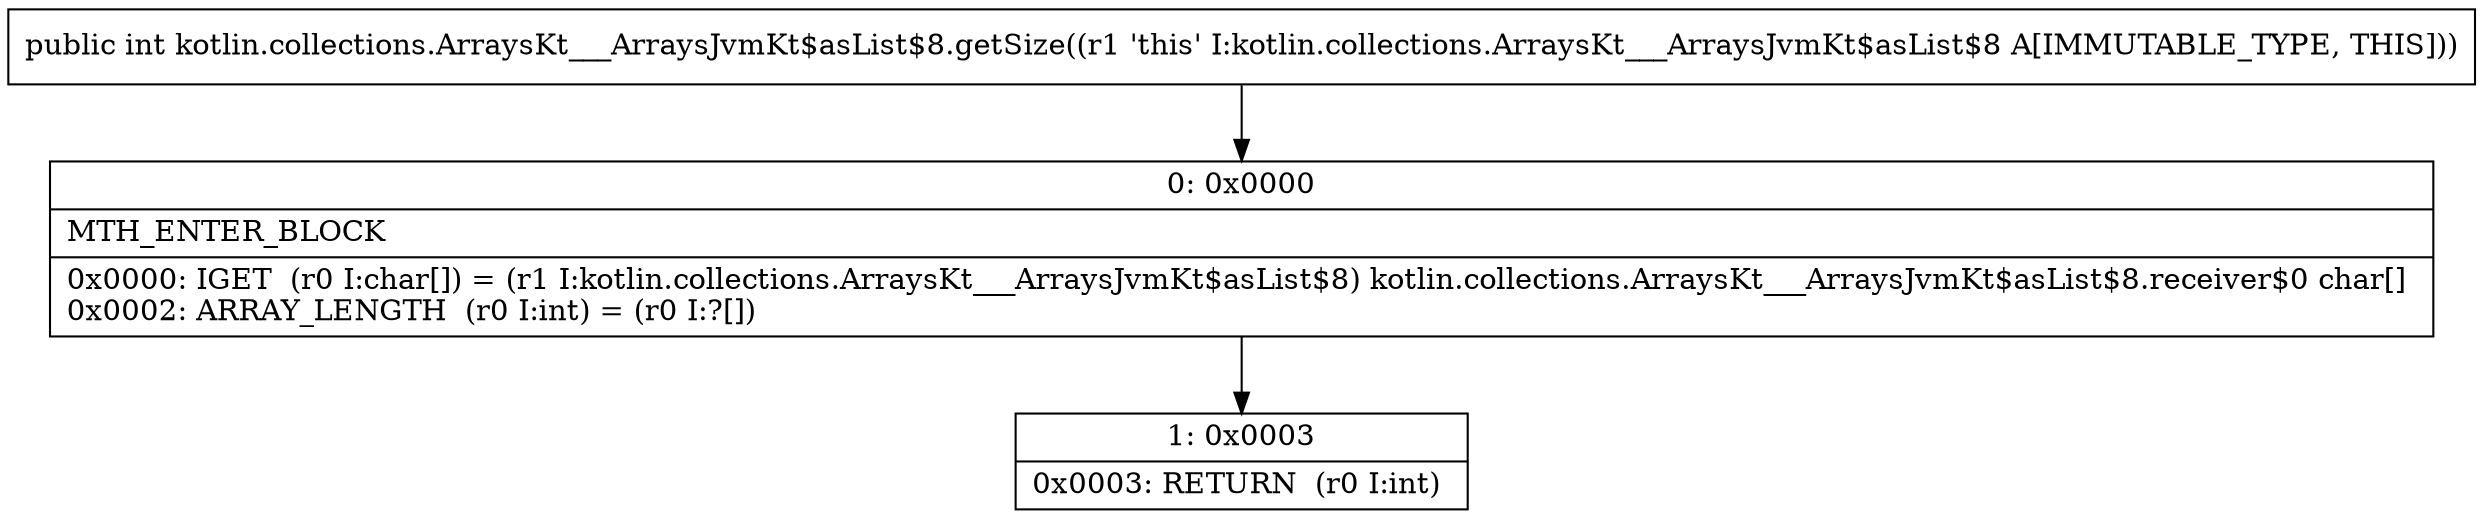 digraph "CFG forkotlin.collections.ArraysKt___ArraysJvmKt$asList$8.getSize()I" {
Node_0 [shape=record,label="{0\:\ 0x0000|MTH_ENTER_BLOCK\l|0x0000: IGET  (r0 I:char[]) = (r1 I:kotlin.collections.ArraysKt___ArraysJvmKt$asList$8) kotlin.collections.ArraysKt___ArraysJvmKt$asList$8.receiver$0 char[] \l0x0002: ARRAY_LENGTH  (r0 I:int) = (r0 I:?[]) \l}"];
Node_1 [shape=record,label="{1\:\ 0x0003|0x0003: RETURN  (r0 I:int) \l}"];
MethodNode[shape=record,label="{public int kotlin.collections.ArraysKt___ArraysJvmKt$asList$8.getSize((r1 'this' I:kotlin.collections.ArraysKt___ArraysJvmKt$asList$8 A[IMMUTABLE_TYPE, THIS])) }"];
MethodNode -> Node_0;
Node_0 -> Node_1;
}

